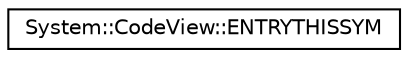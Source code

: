 digraph G
{
  edge [fontname="Helvetica",fontsize="10",labelfontname="Helvetica",labelfontsize="10"];
  node [fontname="Helvetica",fontsize="10",shape=record];
  rankdir="LR";
  Node1 [label="System::CodeView::ENTRYTHISSYM",height=0.2,width=0.4,color="black", fillcolor="white", style="filled",URL="$struct_system_1_1_code_view_1_1_e_n_t_r_y_t_h_i_s_s_y_m.html"];
}
